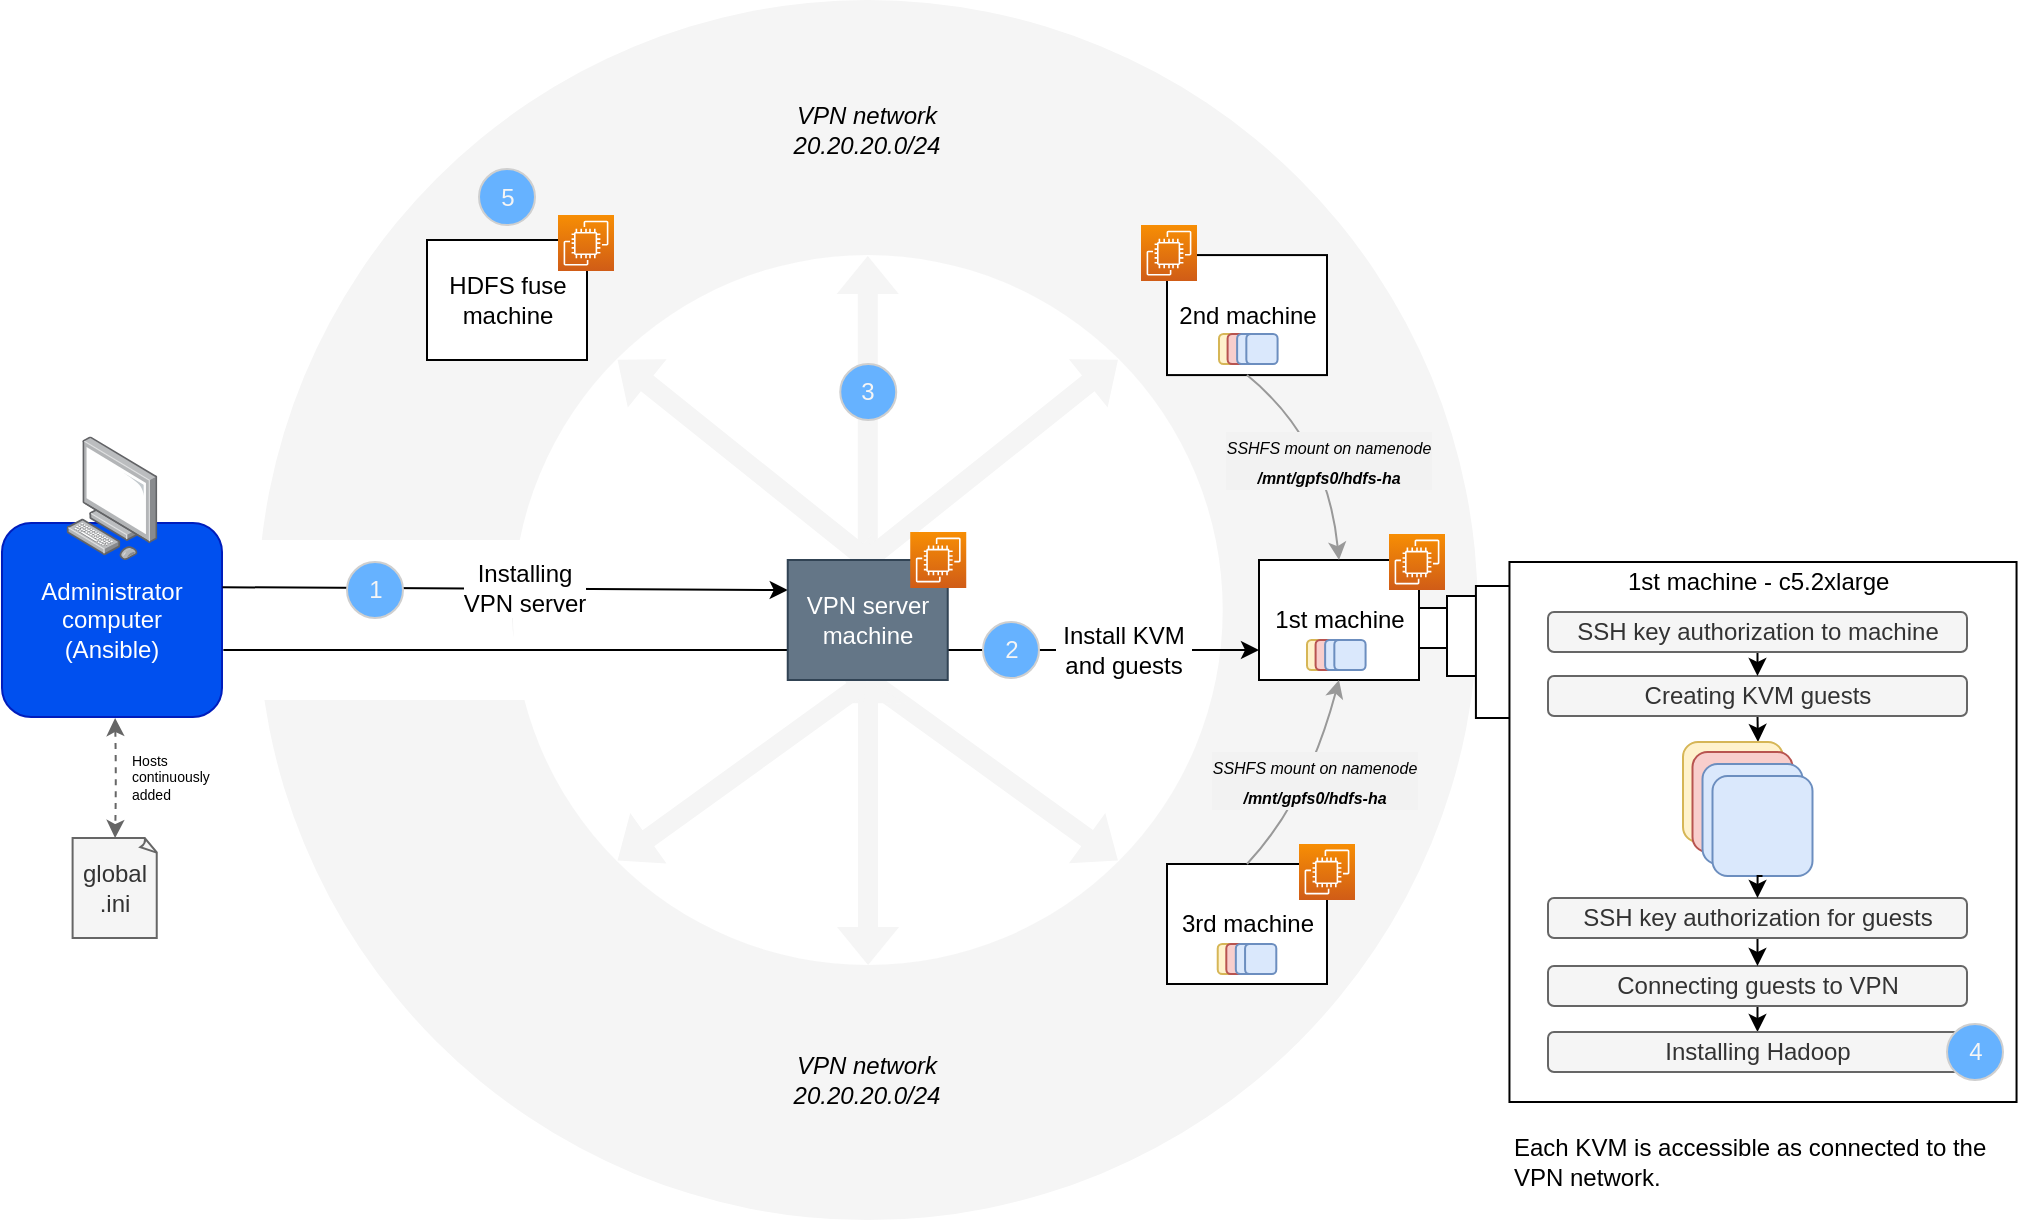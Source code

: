 <mxfile version="20.8.10" type="device"><diagram id="L13YQ6r9ANer_TXaO7hL" name="Page-1"><mxGraphModel dx="2620" dy="1099" grid="1" gridSize="10" guides="1" tooltips="1" connect="1" arrows="1" fold="1" page="1" pageScale="1" pageWidth="827" pageHeight="1169" math="0" shadow="0"><root><mxCell id="0"/><mxCell id="1" parent="0"/><mxCell id="J6zUamN8uQ3XtT2_ZK9k-12" value="" style="ellipse;whiteSpace=wrap;html=1;aspect=fixed;fillColor=#f5f5f5;strokeColor=none;fontColor=#333333;" parent="1" vertex="1"><mxGeometry x="34.84" y="210" width="610.06" height="610.06" as="geometry"/></mxCell><mxCell id="J6zUamN8uQ3XtT2_ZK9k-22" value="&lt;i&gt;VPN network&lt;br&gt;20.20.20.0/24&lt;br&gt;&lt;/i&gt;" style="text;html=1;strokeColor=none;fillColor=none;align=center;verticalAlign=middle;whiteSpace=wrap;rounded=0;shadow=0;dashed=1;" parent="1" vertex="1"><mxGeometry x="299.37" y="260" width="81" height="30" as="geometry"/></mxCell><mxCell id="J6zUamN8uQ3XtT2_ZK9k-23" value="" style="shape=dataStorage;whiteSpace=wrap;html=1;strokeColor=none;" parent="1" vertex="1"><mxGeometry x="-18" y="480" width="200" height="80" as="geometry"/></mxCell><mxCell id="J6zUamN8uQ3XtT2_ZK9k-13" value="" style="ellipse;whiteSpace=wrap;html=1;aspect=fixed;strokeColor=none;" parent="1" vertex="1"><mxGeometry x="162.39" y="337.54" width="354.97" height="354.97" as="geometry"/></mxCell><mxCell id="J6zUamN8uQ3XtT2_ZK9k-21" value="global&lt;br&gt;.ini" style="whiteSpace=wrap;html=1;shape=mxgraph.basic.document;align=center;shadow=0;fillColor=#f5f5f5;strokeColor=#666666;fontColor=#333333;" parent="1" vertex="1"><mxGeometry x="-57.7" y="629" width="42.5" height="50" as="geometry"/></mxCell><mxCell id="MQUWudXjYS9FB_MOVjoS-27" style="edgeStyle=none;rounded=0;orthogonalLoop=1;jettySize=auto;html=1;exitX=1.006;exitY=0.655;exitDx=0;exitDy=0;entryX=0;entryY=0.75;entryDx=0;entryDy=0;fontColor=#000000;exitPerimeter=0;" parent="1" source="J6zUamN8uQ3XtT2_ZK9k-24" target="J6zUamN8uQ3XtT2_ZK9k-31" edge="1"><mxGeometry relative="1" as="geometry"/></mxCell><mxCell id="J6zUamN8uQ3XtT2_ZK9k-24" value="Administrator&lt;br&gt;computer&lt;br&gt;(Ansible)" style="rounded=1;whiteSpace=wrap;html=1;align=center;fillColor=#0050ef;strokeColor=#001DBC;fontColor=#ffffff;" parent="1" vertex="1"><mxGeometry x="-93" y="471.5" width="110" height="97" as="geometry"/></mxCell><mxCell id="J6zUamN8uQ3XtT2_ZK9k-27" value="HDFS fuse machine" style="rounded=0;whiteSpace=wrap;html=1;" parent="1" vertex="1"><mxGeometry x="119.5" y="330" width="80" height="60" as="geometry"/></mxCell><mxCell id="J6zUamN8uQ3XtT2_ZK9k-28" value="3rd machine" style="rounded=0;whiteSpace=wrap;html=1;" parent="1" vertex="1"><mxGeometry x="489.5" y="642" width="80" height="60" as="geometry"/></mxCell><mxCell id="J6zUamN8uQ3XtT2_ZK9k-29" value="2nd machine" style="rounded=0;whiteSpace=wrap;html=1;" parent="1" vertex="1"><mxGeometry x="489.5" y="337.54" width="80" height="60" as="geometry"/></mxCell><mxCell id="J6zUamN8uQ3XtT2_ZK9k-30" value="" style="rounded=0;whiteSpace=wrap;html=1;" parent="1" vertex="1"><mxGeometry x="614.5" y="514" width="20" height="20" as="geometry"/></mxCell><mxCell id="J6zUamN8uQ3XtT2_ZK9k-31" value="1st machine" style="rounded=0;whiteSpace=wrap;html=1;" parent="1" vertex="1"><mxGeometry x="535.5" y="490" width="80" height="60" as="geometry"/></mxCell><mxCell id="J6zUamN8uQ3XtT2_ZK9k-32" value="" style="rounded=0;whiteSpace=wrap;html=1;" parent="1" vertex="1"><mxGeometry x="629.5" y="508" width="45.54" height="40" as="geometry"/></mxCell><mxCell id="J6zUamN8uQ3XtT2_ZK9k-33" value="1" style="rounded=0;whiteSpace=wrap;html=1;" parent="1" vertex="1"><mxGeometry x="643.96" y="503" width="83.54" height="66" as="geometry"/></mxCell><mxCell id="J6zUamN8uQ3XtT2_ZK9k-34" value="" style="rounded=0;whiteSpace=wrap;html=1;" parent="1" vertex="1"><mxGeometry x="660.73" y="491" width="253.54" height="270" as="geometry"/></mxCell><mxCell id="J6zUamN8uQ3XtT2_ZK9k-35" value="1st machine - c5.2xlarge" style="text;html=1;strokeColor=none;fillColor=none;align=left;verticalAlign=middle;whiteSpace=wrap;rounded=0;" parent="1" vertex="1"><mxGeometry x="717.5" y="491" width="140" height="20" as="geometry"/></mxCell><mxCell id="J6zUamN8uQ3XtT2_ZK9k-36" style="edgeStyle=orthogonalEdgeStyle;curved=1;rounded=0;comic=0;orthogonalLoop=1;jettySize=auto;html=1;exitX=0.5;exitY=1;exitDx=0;exitDy=0;entryX=0.75;entryY=0;entryDx=0;entryDy=0;startArrow=none;startFill=0;" parent="1" source="J6zUamN8uQ3XtT2_ZK9k-37" target="J6zUamN8uQ3XtT2_ZK9k-45" edge="1"><mxGeometry relative="1" as="geometry"/></mxCell><mxCell id="J6zUamN8uQ3XtT2_ZK9k-37" value="Creating KVM guests" style="rounded=1;whiteSpace=wrap;html=1;shadow=0;fillColor=#f5f5f5;strokeColor=#666666;fontColor=#333333;" parent="1" vertex="1"><mxGeometry x="680" y="548" width="209.5" height="20" as="geometry"/></mxCell><mxCell id="J6zUamN8uQ3XtT2_ZK9k-38" style="edgeStyle=orthogonalEdgeStyle;curved=1;rounded=0;comic=0;orthogonalLoop=1;jettySize=auto;html=1;exitX=0.5;exitY=1;exitDx=0;exitDy=0;entryX=0.5;entryY=0;entryDx=0;entryDy=0;startArrow=none;startFill=0;" parent="1" source="J6zUamN8uQ3XtT2_ZK9k-39" target="J6zUamN8uQ3XtT2_ZK9k-43" edge="1"><mxGeometry relative="1" as="geometry"/></mxCell><mxCell id="J6zUamN8uQ3XtT2_ZK9k-39" value="Connecting guests to VPN" style="rounded=1;whiteSpace=wrap;html=1;shadow=0;fillColor=#f5f5f5;strokeColor=#666666;fontColor=#333333;" parent="1" vertex="1"><mxGeometry x="680" y="693" width="209.5" height="20" as="geometry"/></mxCell><mxCell id="J6zUamN8uQ3XtT2_ZK9k-40" style="edgeStyle=orthogonalEdgeStyle;curved=1;rounded=0;comic=0;orthogonalLoop=1;jettySize=auto;html=1;exitX=0.5;exitY=1;exitDx=0;exitDy=0;entryX=0.5;entryY=0;entryDx=0;entryDy=0;startArrow=none;startFill=0;" parent="1" source="J6zUamN8uQ3XtT2_ZK9k-41" target="J6zUamN8uQ3XtT2_ZK9k-39" edge="1"><mxGeometry relative="1" as="geometry"/></mxCell><mxCell id="J6zUamN8uQ3XtT2_ZK9k-41" value="SSH key authorization for guests" style="rounded=1;whiteSpace=wrap;html=1;shadow=0;fillColor=#f5f5f5;strokeColor=#666666;fontColor=#333333;" parent="1" vertex="1"><mxGeometry x="680" y="659" width="209.5" height="20" as="geometry"/></mxCell><mxCell id="J6zUamN8uQ3XtT2_ZK9k-43" value="Installing Hadoop" style="rounded=1;whiteSpace=wrap;html=1;shadow=0;fillColor=#f5f5f5;strokeColor=#666666;fontColor=#333333;" parent="1" vertex="1"><mxGeometry x="680" y="726" width="209.5" height="20" as="geometry"/></mxCell><mxCell id="J6zUamN8uQ3XtT2_ZK9k-44" value="" style="group" parent="1" vertex="1" connectable="0"><mxGeometry x="747.5" y="581" width="64.75" height="67" as="geometry"/></mxCell><mxCell id="J6zUamN8uQ3XtT2_ZK9k-45" value="" style="rounded=1;whiteSpace=wrap;html=1;align=center;fillColor=#fff2cc;strokeColor=#d6b656;" parent="J6zUamN8uQ3XtT2_ZK9k-44" vertex="1"><mxGeometry width="50" height="50" as="geometry"/></mxCell><mxCell id="J6zUamN8uQ3XtT2_ZK9k-46" value="" style="rounded=1;whiteSpace=wrap;html=1;align=center;fillColor=#f8cecc;strokeColor=#b85450;" parent="J6zUamN8uQ3XtT2_ZK9k-44" vertex="1"><mxGeometry x="4.75" y="5" width="50" height="50" as="geometry"/></mxCell><mxCell id="J6zUamN8uQ3XtT2_ZK9k-47" value="" style="rounded=1;whiteSpace=wrap;html=1;align=center;fillColor=#dae8fc;strokeColor=#6c8ebf;" parent="J6zUamN8uQ3XtT2_ZK9k-44" vertex="1"><mxGeometry x="9.75" y="11" width="50" height="50" as="geometry"/></mxCell><mxCell id="J6zUamN8uQ3XtT2_ZK9k-48" value="" style="rounded=1;whiteSpace=wrap;html=1;align=center;fillColor=#dae8fc;strokeColor=#6c8ebf;" parent="J6zUamN8uQ3XtT2_ZK9k-44" vertex="1"><mxGeometry x="14.75" y="17" width="50" height="50" as="geometry"/></mxCell><mxCell id="J6zUamN8uQ3XtT2_ZK9k-50" style="edgeStyle=orthogonalEdgeStyle;rounded=0;orthogonalLoop=1;jettySize=auto;html=1;exitX=0.5;exitY=1;exitDx=0;exitDy=0;entryX=0.5;entryY=0;entryDx=0;entryDy=0;" parent="1" source="J6zUamN8uQ3XtT2_ZK9k-51" target="J6zUamN8uQ3XtT2_ZK9k-37" edge="1"><mxGeometry relative="1" as="geometry"/></mxCell><mxCell id="J6zUamN8uQ3XtT2_ZK9k-51" value="SSH key authorization to machine" style="rounded=1;whiteSpace=wrap;html=1;shadow=0;fillColor=#f5f5f5;strokeColor=#666666;fontColor=#333333;" parent="1" vertex="1"><mxGeometry x="680" y="516" width="209.5" height="20" as="geometry"/></mxCell><mxCell id="J6zUamN8uQ3XtT2_ZK9k-52" style="edgeStyle=orthogonalEdgeStyle;rounded=0;orthogonalLoop=1;jettySize=auto;html=1;exitX=0.5;exitY=1;exitDx=0;exitDy=0;entryX=0.5;entryY=0;entryDx=0;entryDy=0;" parent="1" source="J6zUamN8uQ3XtT2_ZK9k-48" target="J6zUamN8uQ3XtT2_ZK9k-41" edge="1"><mxGeometry relative="1" as="geometry"/></mxCell><mxCell id="J6zUamN8uQ3XtT2_ZK9k-59" value="&lt;i&gt;VPN network&lt;br&gt;20.20.20.0/24&lt;/i&gt;" style="text;html=1;strokeColor=none;fillColor=none;align=center;verticalAlign=middle;whiteSpace=wrap;rounded=0;shadow=0;dashed=1;" parent="1" vertex="1"><mxGeometry x="299.37" y="740" width="81" height="20" as="geometry"/></mxCell><mxCell id="J6zUamN8uQ3XtT2_ZK9k-17" style="edgeStyle=orthogonalEdgeStyle;curved=1;rounded=0;comic=0;orthogonalLoop=1;jettySize=auto;html=1;exitX=0.5;exitY=1;exitDx=0;exitDy=0;entryX=0.5;entryY=0;entryDx=0;entryDy=0;entryPerimeter=0;startArrow=classic;startFill=1;fillColor=#f5f5f5;strokeColor=#666666;dashed=1;" parent="1" target="J6zUamN8uQ3XtT2_ZK9k-21" edge="1"><mxGeometry relative="1" as="geometry"><mxPoint x="-36.45" y="569" as="sourcePoint"/></mxGeometry></mxCell><mxCell id="J6zUamN8uQ3XtT2_ZK9k-18" value="&lt;p style=&quot;line-height: 120% ; font-size: 7px&quot;&gt;&lt;span&gt;Hosts&lt;br&gt;continuously&lt;br&gt;&lt;/span&gt;added&lt;br&gt;&lt;/p&gt;" style="text;html=1;align=left;verticalAlign=middle;resizable=0;points=[];;labelBackgroundColor=none;labelBorderColor=none;" parent="J6zUamN8uQ3XtT2_ZK9k-17" vertex="1" connectable="0"><mxGeometry x="-0.252" y="1" relative="1" as="geometry"><mxPoint x="5" y="7" as="offset"/></mxGeometry></mxCell><mxCell id="J6zUamN8uQ3XtT2_ZK9k-61" value="" style="shape=flexArrow;endArrow=classic;startArrow=classic;html=1;entryX=0.5;entryY=0;entryDx=0;entryDy=0;exitX=0.5;exitY=0;exitDx=0;exitDy=0;fillColor=#f5f5f5;strokeColor=none;startWidth=21.198;startSize=2.644;" parent="1" source="J6zUamN8uQ3XtT2_ZK9k-19" target="J6zUamN8uQ3XtT2_ZK9k-13" edge="1"><mxGeometry width="50" height="50" relative="1" as="geometry"><mxPoint x="349.5" y="460" as="sourcePoint"/><mxPoint x="399.5" y="410" as="targetPoint"/></mxGeometry></mxCell><mxCell id="J6zUamN8uQ3XtT2_ZK9k-63" value="" style="shape=flexArrow;endArrow=classic;startArrow=classic;html=1;entryX=1;entryY=0;entryDx=0;entryDy=0;exitX=0.5;exitY=0;exitDx=0;exitDy=0;fillColor=#f5f5f5;strokeColor=none;startWidth=3.593;startSize=1.277;" parent="1" target="J6zUamN8uQ3XtT2_ZK9k-13" edge="1"><mxGeometry width="50" height="50" relative="1" as="geometry"><mxPoint x="339.53" y="490" as="sourcePoint"/><mxPoint x="339.535" y="337.54" as="targetPoint"/></mxGeometry></mxCell><mxCell id="J6zUamN8uQ3XtT2_ZK9k-64" value="" style="shape=flexArrow;endArrow=classic;startArrow=classic;html=1;entryX=0;entryY=0;entryDx=0;entryDy=0;exitX=0.5;exitY=0;exitDx=0;exitDy=0;fillColor=#f5f5f5;strokeColor=none;startWidth=11.138;startSize=1.66;" parent="1" source="J6zUamN8uQ3XtT2_ZK9k-19" target="J6zUamN8uQ3XtT2_ZK9k-13" edge="1"><mxGeometry width="50" height="50" relative="1" as="geometry"><mxPoint x="363.65" y="480" as="sourcePoint"/><mxPoint x="489.496" y="379.524" as="targetPoint"/></mxGeometry></mxCell><mxCell id="J6zUamN8uQ3XtT2_ZK9k-71" value="&lt;span&gt;Each KVM is accessible as connected to the VPN network.&lt;/span&gt;" style="text;html=1;strokeColor=none;fillColor=none;align=left;verticalAlign=middle;whiteSpace=wrap;rounded=0;shadow=0;dashed=1;fontStyle=0" parent="1" vertex="1"><mxGeometry x="660.73" y="771" width="258.77" height="40" as="geometry"/></mxCell><mxCell id="Hy3QmtUx_z_itx7nhgAy-7" value="" style="curved=1;endArrow=classic;html=1;rounded=0;elbow=vertical;entryX=0.5;entryY=1;entryDx=0;entryDy=0;exitX=0.5;exitY=0;exitDx=0;exitDy=0;strokeColor=#999999;" parent="1" source="J6zUamN8uQ3XtT2_ZK9k-28" target="J6zUamN8uQ3XtT2_ZK9k-31" edge="1"><mxGeometry width="50" height="50" relative="1" as="geometry"><mxPoint x="479.5" y="610" as="sourcePoint"/><mxPoint x="529.5" y="560" as="targetPoint"/><Array as="points"><mxPoint x="559.5" y="610"/></Array></mxGeometry></mxCell><mxCell id="Hy3QmtUx_z_itx7nhgAy-8" value="&lt;i style=&quot;border-color: var(--border-color); font-size: 12px;&quot;&gt;&lt;span style=&quot;border-color: var(--border-color); font-size: 8px;&quot;&gt;SSHFS mount on namenode&lt;br style=&quot;border-color: var(--border-color);&quot;&gt;&lt;/span&gt;&lt;span style=&quot;border-color: var(--border-color); font-size: 8px;&quot;&gt;&lt;b style=&quot;border-color: var(--border-color);&quot;&gt;/mnt/gpfs0/hdfs-ha&lt;/b&gt;&lt;/span&gt;&lt;/i&gt;" style="edgeLabel;html=1;align=center;verticalAlign=middle;resizable=0;points=[];labelBackgroundColor=#F2F2F2;labelBorderColor=none;spacingLeft=0;" parent="Hy3QmtUx_z_itx7nhgAy-7" vertex="1" connectable="0"><mxGeometry x="0.185" y="2" relative="1" as="geometry"><mxPoint y="9" as="offset"/></mxGeometry></mxCell><mxCell id="Hy3QmtUx_z_itx7nhgAy-11" value="" style="curved=1;endArrow=classic;html=1;rounded=0;strokeColor=#999999;elbow=vertical;exitX=0.5;exitY=1;exitDx=0;exitDy=0;entryX=0.5;entryY=0;entryDx=0;entryDy=0;" parent="1" source="J6zUamN8uQ3XtT2_ZK9k-29" target="J6zUamN8uQ3XtT2_ZK9k-31" edge="1"><mxGeometry width="50" height="50" relative="1" as="geometry"><mxPoint x="629.5" y="400" as="sourcePoint"/><mxPoint x="679.5" y="350" as="targetPoint"/><Array as="points"><mxPoint x="569.5" y="430"/></Array></mxGeometry></mxCell><mxCell id="Hy3QmtUx_z_itx7nhgAy-13" value="&lt;i style=&quot;border-color: var(--border-color); font-size: 12px;&quot;&gt;&lt;span style=&quot;border-color: var(--border-color); font-size: 8px;&quot;&gt;SSHFS mount on namenode&lt;br style=&quot;border-color: var(--border-color);&quot;&gt;&lt;/span&gt;&lt;span style=&quot;border-color: var(--border-color); font-size: 8px;&quot;&gt;&lt;b style=&quot;border-color: var(--border-color);&quot;&gt;/mnt/gpfs0/hdfs-ha&lt;/b&gt;&lt;/span&gt;&lt;/i&gt;" style="edgeLabel;html=1;align=center;verticalAlign=middle;resizable=0;points=[];labelBackgroundColor=#F2F2F2;labelBorderColor=none;spacingLeft=0;" parent="1" vertex="1" connectable="0"><mxGeometry x="569.501" y="440.0" as="geometry"/></mxCell><mxCell id="MQUWudXjYS9FB_MOVjoS-2" value="" style="points=[];aspect=fixed;html=1;align=center;shadow=0;dashed=0;image;image=img/lib/allied_telesis/computer_and_terminals/Personal_Computer.svg;" parent="1" vertex="1"><mxGeometry x="-60.8" y="428.2" width="45.6" height="61.8" as="geometry"/></mxCell><mxCell id="MQUWudXjYS9FB_MOVjoS-3" value="" style="sketch=0;points=[[0,0,0],[0.25,0,0],[0.5,0,0],[0.75,0,0],[1,0,0],[0,1,0],[0.25,1,0],[0.5,1,0],[0.75,1,0],[1,1,0],[0,0.25,0],[0,0.5,0],[0,0.75,0],[1,0.25,0],[1,0.5,0],[1,0.75,0]];outlineConnect=0;fontColor=#232F3E;gradientColor=#F78E04;gradientDirection=north;fillColor=#D05C17;strokeColor=#ffffff;dashed=0;verticalLabelPosition=bottom;verticalAlign=top;align=center;html=1;fontSize=12;fontStyle=0;aspect=fixed;shape=mxgraph.aws4.resourceIcon;resIcon=mxgraph.aws4.ec2;" parent="1" vertex="1"><mxGeometry x="185" y="317.54" width="28" height="28" as="geometry"/></mxCell><mxCell id="MQUWudXjYS9FB_MOVjoS-4" value="" style="sketch=0;points=[[0,0,0],[0.25,0,0],[0.5,0,0],[0.75,0,0],[1,0,0],[0,1,0],[0.25,1,0],[0.5,1,0],[0.75,1,0],[1,1,0],[0,0.25,0],[0,0.5,0],[0,0.75,0],[1,0.25,0],[1,0.5,0],[1,0.75,0]];outlineConnect=0;fontColor=#232F3E;gradientColor=#F78E04;gradientDirection=north;fillColor=#D05C17;strokeColor=#ffffff;dashed=0;verticalLabelPosition=bottom;verticalAlign=top;align=center;html=1;fontSize=12;fontStyle=0;aspect=fixed;shape=mxgraph.aws4.resourceIcon;resIcon=mxgraph.aws4.ec2;" parent="1" vertex="1"><mxGeometry x="476.5" y="322.54" width="28" height="28" as="geometry"/></mxCell><mxCell id="MQUWudXjYS9FB_MOVjoS-6" value="" style="sketch=0;points=[[0,0,0],[0.25,0,0],[0.5,0,0],[0.75,0,0],[1,0,0],[0,1,0],[0.25,1,0],[0.5,1,0],[0.75,1,0],[1,1,0],[0,0.25,0],[0,0.5,0],[0,0.75,0],[1,0.25,0],[1,0.5,0],[1,0.75,0]];outlineConnect=0;fontColor=#232F3E;gradientColor=#F78E04;gradientDirection=north;fillColor=#D05C17;strokeColor=#ffffff;dashed=0;verticalLabelPosition=bottom;verticalAlign=top;align=center;html=1;fontSize=12;fontStyle=0;aspect=fixed;shape=mxgraph.aws4.resourceIcon;resIcon=mxgraph.aws4.ec2;" parent="1" vertex="1"><mxGeometry x="600.5" y="477" width="28" height="28" as="geometry"/></mxCell><mxCell id="MQUWudXjYS9FB_MOVjoS-7" value="" style="sketch=0;points=[[0,0,0],[0.25,0,0],[0.5,0,0],[0.75,0,0],[1,0,0],[0,1,0],[0.25,1,0],[0.5,1,0],[0.75,1,0],[1,1,0],[0,0.25,0],[0,0.5,0],[0,0.75,0],[1,0.25,0],[1,0.5,0],[1,0.75,0]];outlineConnect=0;fontColor=#232F3E;gradientColor=#F78E04;gradientDirection=north;fillColor=#D05C17;strokeColor=#ffffff;dashed=0;verticalLabelPosition=bottom;verticalAlign=top;align=center;html=1;fontSize=12;fontStyle=0;aspect=fixed;shape=mxgraph.aws4.resourceIcon;resIcon=mxgraph.aws4.ec2;" parent="1" vertex="1"><mxGeometry x="555.5" y="632" width="28" height="28" as="geometry"/></mxCell><mxCell id="MQUWudXjYS9FB_MOVjoS-12" value="&lt;font color=&quot;#f5f5f5&quot;&gt;3&lt;/font&gt;" style="ellipse;whiteSpace=wrap;html=1;aspect=fixed;strokeColor=#CFCFCF;fillColor=#66B2FF;" parent="1" vertex="1"><mxGeometry x="326.12" y="392" width="28" height="28" as="geometry"/></mxCell><mxCell id="MQUWudXjYS9FB_MOVjoS-13" value="&lt;font color=&quot;#f5f5f5&quot;&gt;2&lt;/font&gt;" style="ellipse;whiteSpace=wrap;html=1;aspect=fixed;strokeColor=#CFCFCF;fillColor=#66B2FF;" parent="1" vertex="1"><mxGeometry x="397.5" y="521" width="28" height="28" as="geometry"/></mxCell><mxCell id="MQUWudXjYS9FB_MOVjoS-14" value="&lt;font color=&quot;#f5f5f5&quot;&gt;5&lt;/font&gt;" style="ellipse;whiteSpace=wrap;html=1;aspect=fixed;strokeColor=#CFCFCF;fillColor=#66B2FF;" parent="1" vertex="1"><mxGeometry x="145.5" y="294.54" width="28" height="28" as="geometry"/></mxCell><mxCell id="MQUWudXjYS9FB_MOVjoS-22" value="Install KVM and guests" style="text;html=1;strokeColor=none;fillColor=none;align=center;verticalAlign=middle;whiteSpace=wrap;rounded=0;fontColor=#000000;labelBackgroundColor=default;" parent="1" vertex="1"><mxGeometry x="432.5" y="520.03" width="70" height="30" as="geometry"/></mxCell><mxCell id="MQUWudXjYS9FB_MOVjoS-23" style="edgeStyle=none;rounded=0;orthogonalLoop=1;jettySize=auto;html=1;exitX=1.002;exitY=0.331;exitDx=0;exitDy=0;entryX=0;entryY=0.25;entryDx=0;entryDy=0;exitPerimeter=0;" parent="1" source="J6zUamN8uQ3XtT2_ZK9k-24" target="J6zUamN8uQ3XtT2_ZK9k-19" edge="1"><mxGeometry relative="1" as="geometry"/></mxCell><mxCell id="MQUWudXjYS9FB_MOVjoS-24" value="Installing&lt;br&gt;VPN server" style="text;html=1;align=center;verticalAlign=middle;resizable=0;points=[];;labelBackgroundColor=#ffffff;" parent="MQUWudXjYS9FB_MOVjoS-23" vertex="1" connectable="0"><mxGeometry x="-0.113" y="-1" relative="1" as="geometry"><mxPoint x="25.5" y="-1" as="offset"/></mxGeometry></mxCell><mxCell id="MQUWudXjYS9FB_MOVjoS-8" value="&lt;font color=&quot;#f5f5f5&quot;&gt;1&lt;/font&gt;" style="ellipse;whiteSpace=wrap;html=1;aspect=fixed;strokeColor=#CFCFCF;fillColor=#66B2FF;" parent="1" vertex="1"><mxGeometry x="79.5" y="491" width="28" height="28" as="geometry"/></mxCell><mxCell id="MQUWudXjYS9FB_MOVjoS-30" value="&lt;font color=&quot;#f5f5f5&quot;&gt;4&lt;/font&gt;" style="ellipse;whiteSpace=wrap;html=1;aspect=fixed;strokeColor=#CFCFCF;fillColor=#66B2FF;" parent="1" vertex="1"><mxGeometry x="879.5" y="722" width="28" height="28" as="geometry"/></mxCell><mxCell id="xv1IewP99VD02mSC4dGE-6" value="" style="group" vertex="1" connectable="0" parent="1"><mxGeometry x="515.5" y="377" width="29.29" height="15" as="geometry"/></mxCell><mxCell id="xv1IewP99VD02mSC4dGE-2" value="" style="rounded=1;whiteSpace=wrap;html=1;align=center;fillColor=#fff2cc;strokeColor=#d6b656;container=0;" vertex="1" parent="xv1IewP99VD02mSC4dGE-6"><mxGeometry width="15.621" height="15" as="geometry"/></mxCell><mxCell id="xv1IewP99VD02mSC4dGE-3" value="" style="rounded=1;whiteSpace=wrap;html=1;align=center;fillColor=#f8cecc;strokeColor=#b85450;container=0;" vertex="1" parent="xv1IewP99VD02mSC4dGE-6"><mxGeometry x="4.296" width="15.621" height="15" as="geometry"/></mxCell><mxCell id="xv1IewP99VD02mSC4dGE-4" value="" style="rounded=1;whiteSpace=wrap;html=1;align=center;fillColor=#dae8fc;strokeColor=#6c8ebf;container=0;" vertex="1" parent="xv1IewP99VD02mSC4dGE-6"><mxGeometry x="9.06" width="15.621" height="15" as="geometry"/></mxCell><mxCell id="xv1IewP99VD02mSC4dGE-5" value="" style="rounded=1;whiteSpace=wrap;html=1;align=center;fillColor=#dae8fc;strokeColor=#6c8ebf;container=0;" vertex="1" parent="xv1IewP99VD02mSC4dGE-6"><mxGeometry x="13.669" width="15.621" height="15" as="geometry"/></mxCell><mxCell id="xv1IewP99VD02mSC4dGE-8" value="" style="group" vertex="1" connectable="0" parent="1"><mxGeometry x="559.5" y="530" width="29.29" height="15" as="geometry"/></mxCell><mxCell id="xv1IewP99VD02mSC4dGE-9" value="" style="rounded=1;whiteSpace=wrap;html=1;align=center;fillColor=#fff2cc;strokeColor=#d6b656;container=0;" vertex="1" parent="xv1IewP99VD02mSC4dGE-8"><mxGeometry width="15.621" height="15" as="geometry"/></mxCell><mxCell id="xv1IewP99VD02mSC4dGE-10" value="" style="rounded=1;whiteSpace=wrap;html=1;align=center;fillColor=#f8cecc;strokeColor=#b85450;container=0;" vertex="1" parent="xv1IewP99VD02mSC4dGE-8"><mxGeometry x="4.296" width="15.621" height="15" as="geometry"/></mxCell><mxCell id="xv1IewP99VD02mSC4dGE-11" value="" style="rounded=1;whiteSpace=wrap;html=1;align=center;fillColor=#dae8fc;strokeColor=#6c8ebf;container=0;" vertex="1" parent="xv1IewP99VD02mSC4dGE-8"><mxGeometry x="9.06" width="15.621" height="15" as="geometry"/></mxCell><mxCell id="xv1IewP99VD02mSC4dGE-12" value="" style="rounded=1;whiteSpace=wrap;html=1;align=center;fillColor=#dae8fc;strokeColor=#6c8ebf;container=0;" vertex="1" parent="xv1IewP99VD02mSC4dGE-8"><mxGeometry x="13.669" width="15.621" height="15" as="geometry"/></mxCell><mxCell id="xv1IewP99VD02mSC4dGE-14" value="" style="group" vertex="1" connectable="0" parent="1"><mxGeometry x="514.86" y="682" width="29.29" height="15" as="geometry"/></mxCell><mxCell id="xv1IewP99VD02mSC4dGE-15" value="" style="rounded=1;whiteSpace=wrap;html=1;align=center;fillColor=#fff2cc;strokeColor=#d6b656;container=0;" vertex="1" parent="xv1IewP99VD02mSC4dGE-14"><mxGeometry width="15.621" height="15" as="geometry"/></mxCell><mxCell id="xv1IewP99VD02mSC4dGE-16" value="" style="rounded=1;whiteSpace=wrap;html=1;align=center;fillColor=#f8cecc;strokeColor=#b85450;container=0;" vertex="1" parent="xv1IewP99VD02mSC4dGE-14"><mxGeometry x="4.296" width="15.621" height="15" as="geometry"/></mxCell><mxCell id="xv1IewP99VD02mSC4dGE-17" value="" style="rounded=1;whiteSpace=wrap;html=1;align=center;fillColor=#dae8fc;strokeColor=#6c8ebf;container=0;" vertex="1" parent="xv1IewP99VD02mSC4dGE-14"><mxGeometry x="9.06" width="15.621" height="15" as="geometry"/></mxCell><mxCell id="xv1IewP99VD02mSC4dGE-18" value="" style="rounded=1;whiteSpace=wrap;html=1;align=center;fillColor=#dae8fc;strokeColor=#6c8ebf;container=0;" vertex="1" parent="xv1IewP99VD02mSC4dGE-14"><mxGeometry x="13.669" width="15.621" height="15" as="geometry"/></mxCell><mxCell id="xv1IewP99VD02mSC4dGE-19" value="" style="shape=flexArrow;endArrow=classic;startArrow=classic;html=1;entryX=1;entryY=1;entryDx=0;entryDy=0;fillColor=#f5f5f5;strokeColor=none;startWidth=16.897;startSize=1.521;" edge="1" parent="1" target="J6zUamN8uQ3XtT2_ZK9k-13"><mxGeometry width="50" height="50" relative="1" as="geometry"><mxPoint x="340" y="550" as="sourcePoint"/><mxPoint x="465.846" y="449.524" as="targetPoint"/></mxGeometry></mxCell><mxCell id="xv1IewP99VD02mSC4dGE-20" value="" style="shape=flexArrow;endArrow=classic;startArrow=classic;html=1;exitX=0.5;exitY=0;exitDx=0;exitDy=0;fillColor=#f5f5f5;strokeColor=none;endWidth=26.552;endSize=3.355;" edge="1" parent="1"><mxGeometry width="50" height="50" relative="1" as="geometry"><mxPoint x="340.03" y="693" as="sourcePoint"/><mxPoint x="340" y="550" as="targetPoint"/></mxGeometry></mxCell><mxCell id="xv1IewP99VD02mSC4dGE-21" value="" style="shape=flexArrow;endArrow=classic;startArrow=classic;html=1;entryX=0;entryY=1;entryDx=0;entryDy=0;exitX=0.5;exitY=1;exitDx=0;exitDy=0;fillColor=#f5f5f5;strokeColor=none;startWidth=7.759;startSize=2.683;" edge="1" parent="1" source="J6zUamN8uQ3XtT2_ZK9k-19" target="J6zUamN8uQ3XtT2_ZK9k-13"><mxGeometry width="50" height="50" relative="1" as="geometry"><mxPoint x="354.12" y="669.48" as="sourcePoint"/><mxPoint x="228.624" y="569.004" as="targetPoint"/></mxGeometry></mxCell><mxCell id="J6zUamN8uQ3XtT2_ZK9k-19" value="VPN server machine" style="rounded=0;whiteSpace=wrap;html=1;fillColor=#647687;strokeColor=#314354;fontColor=#ffffff;" parent="1" vertex="1"><mxGeometry x="299.87" y="490" width="80" height="60" as="geometry"/></mxCell><mxCell id="MQUWudXjYS9FB_MOVjoS-5" value="" style="sketch=0;points=[[0,0,0],[0.25,0,0],[0.5,0,0],[0.75,0,0],[1,0,0],[0,1,0],[0.25,1,0],[0.5,1,0],[0.75,1,0],[1,1,0],[0,0.25,0],[0,0.5,0],[0,0.75,0],[1,0.25,0],[1,0.5,0],[1,0.75,0]];outlineConnect=0;fontColor=#232F3E;gradientColor=#F78E04;gradientDirection=north;fillColor=#D05C17;strokeColor=#ffffff;dashed=0;verticalLabelPosition=bottom;verticalAlign=top;align=center;html=1;fontSize=12;fontStyle=0;aspect=fixed;shape=mxgraph.aws4.resourceIcon;resIcon=mxgraph.aws4.ec2;" parent="1" vertex="1"><mxGeometry x="361.12" y="476" width="28" height="28" as="geometry"/></mxCell></root></mxGraphModel></diagram></mxfile>